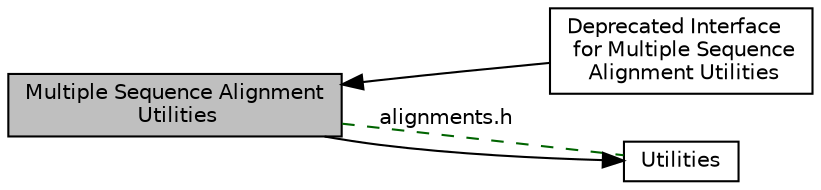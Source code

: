 digraph "Multiple Sequence Alignment Utilities"
{
  bgcolor="transparent";
  edge [fontname="Helvetica",fontsize="10",labelfontname="Helvetica",labelfontsize="10"];
  node [fontname="Helvetica",fontsize="10",shape=box];
  rankdir=LR;
  Node1 [label="Multiple Sequence Alignment\l Utilities",height=0.2,width=0.4,color="black", fillcolor="grey75", style="filled", fontcolor="black",tooltip="Functions to extract features from and to manipulate multiple sequence alignments."];
  Node3 [label="Deprecated Interface\l for Multiple Sequence\l Alignment Utilities",height=0.2,width=0.4,color="black",URL="$group__aln__utils__deprecated.html",tooltip=" "];
  Node2 [label="Utilities",height=0.2,width=0.4,color="black",URL="$group__utils.html",tooltip=" "];
  Node2->Node1 [shape=plaintext, dir="back", style="solid"];
  Node1->Node3 [shape=plaintext, dir="back", style="solid"];
  Node1->Node2 [shape=plaintext, label="alignments.h", color="darkgreen", dir="none", style="dashed"];
}
